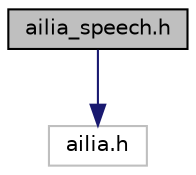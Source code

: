 digraph "ailia_speech.h"
{
 // LATEX_PDF_SIZE
  edge [fontname="Helvetica",fontsize="10",labelfontname="Helvetica",labelfontsize="10"];
  node [fontname="Helvetica",fontsize="10",shape=record];
  Node1 [label="ailia_speech.h",height=0.2,width=0.4,color="black", fillcolor="grey75", style="filled", fontcolor="black",tooltip="ailia Speech AI音声認識 ライブラリ"];
  Node1 -> Node2 [color="midnightblue",fontsize="10",style="solid",fontname="Helvetica"];
  Node2 [label="ailia.h",height=0.2,width=0.4,color="grey75", fillcolor="white", style="filled",tooltip=" "];
}
